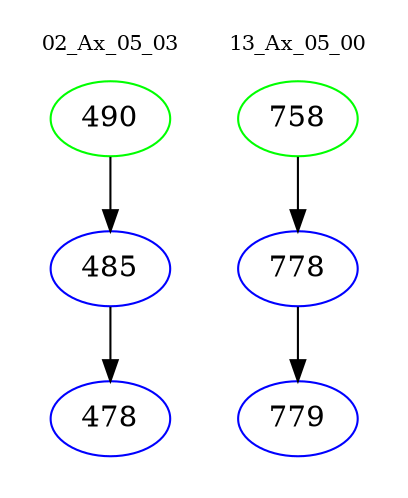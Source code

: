 digraph{
subgraph cluster_0 {
color = white
label = "02_Ax_05_03";
fontsize=10;
T0_490 [label="490", color="green"]
T0_490 -> T0_485 [color="black"]
T0_485 [label="485", color="blue"]
T0_485 -> T0_478 [color="black"]
T0_478 [label="478", color="blue"]
}
subgraph cluster_1 {
color = white
label = "13_Ax_05_00";
fontsize=10;
T1_758 [label="758", color="green"]
T1_758 -> T1_778 [color="black"]
T1_778 [label="778", color="blue"]
T1_778 -> T1_779 [color="black"]
T1_779 [label="779", color="blue"]
}
}
